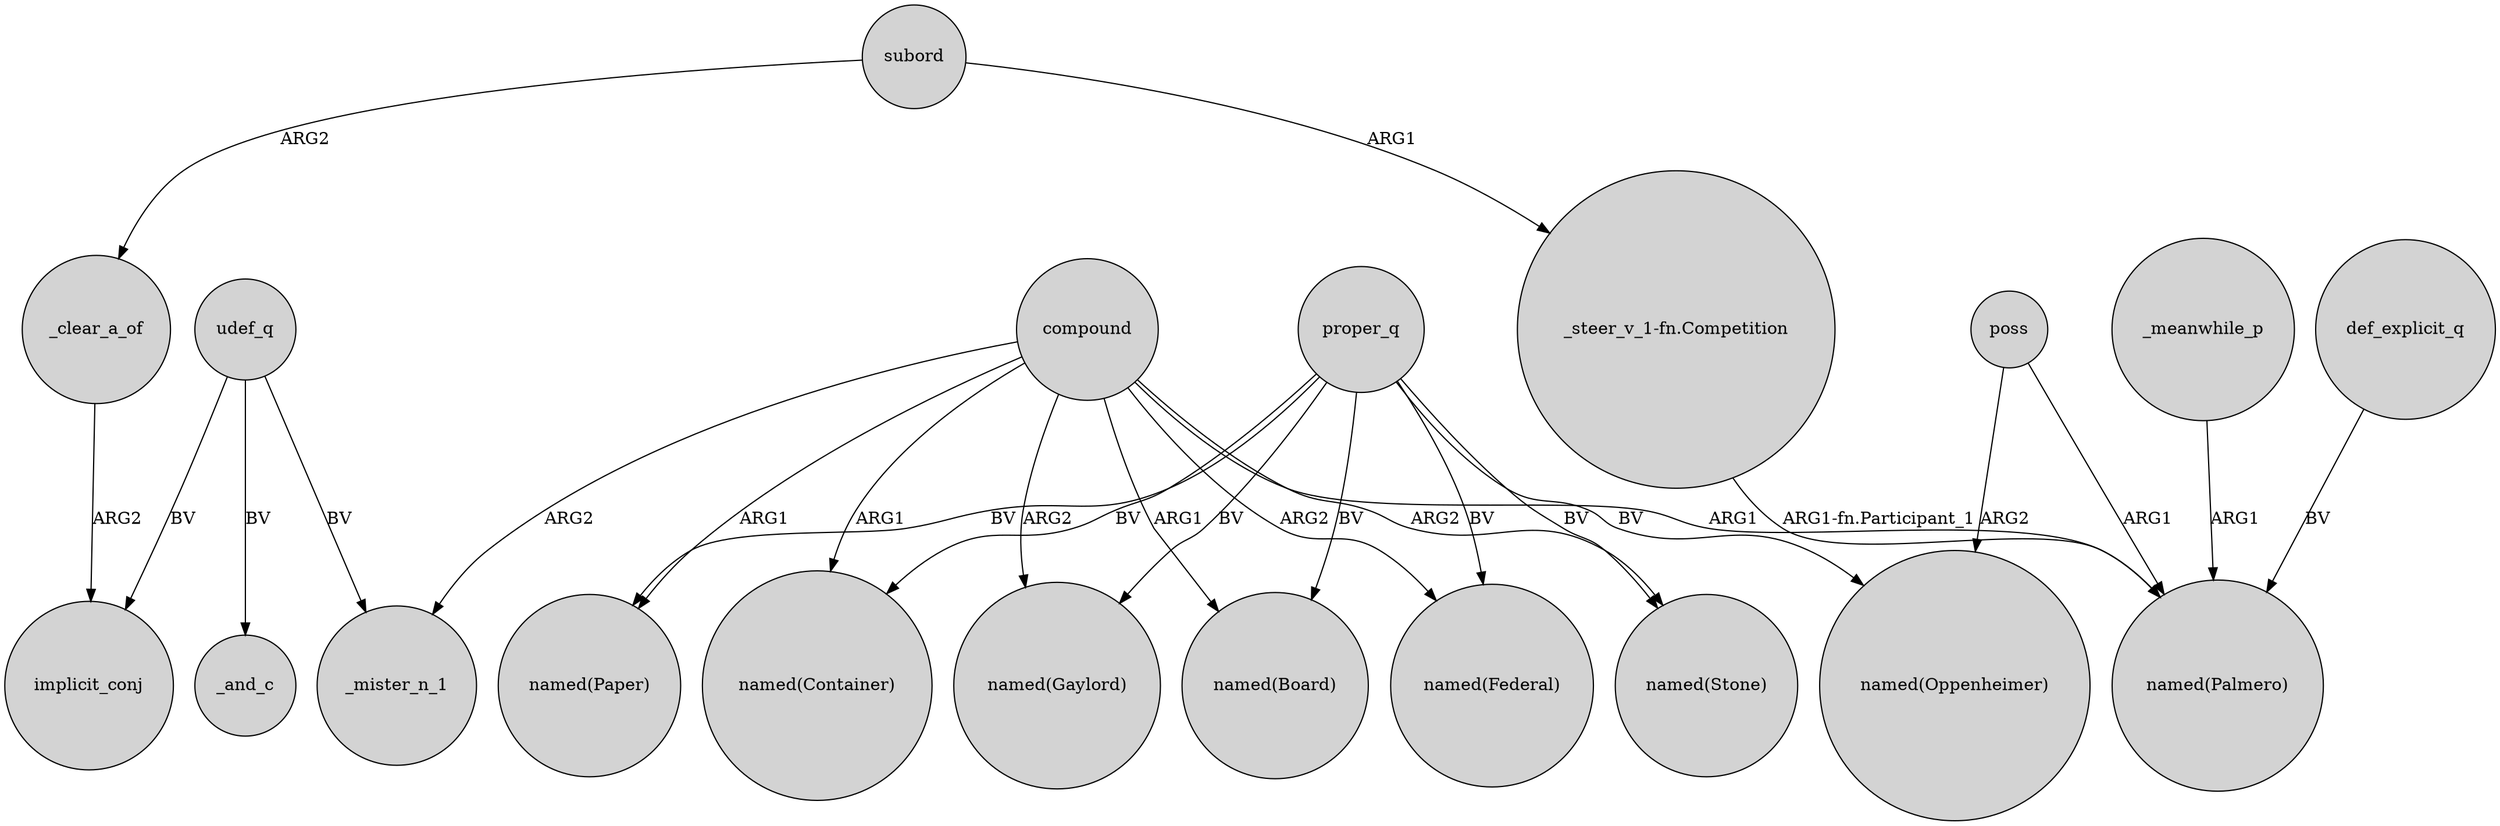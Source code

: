 digraph {
	node [shape=circle style=filled]
	subord -> _clear_a_of [label=ARG2]
	proper_q -> "named(Stone)" [label=BV]
	compound -> "named(Paper)" [label=ARG1]
	"_steer_v_1-fn.Competition" -> "named(Palmero)" [label="ARG1-fn.Participant_1"]
	compound -> _mister_n_1 [label=ARG2]
	_meanwhile_p -> "named(Palmero)" [label=ARG1]
	poss -> "named(Oppenheimer)" [label=ARG2]
	subord -> "_steer_v_1-fn.Competition" [label=ARG1]
	proper_q -> "named(Paper)" [label=BV]
	_clear_a_of -> implicit_conj [label=ARG2]
	compound -> "named(Federal)" [label=ARG2]
	compound -> "named(Stone)" [label=ARG2]
	udef_q -> _and_c [label=BV]
	udef_q -> _mister_n_1 [label=BV]
	proper_q -> "named(Federal)" [label=BV]
	compound -> "named(Gaylord)" [label=ARG2]
	poss -> "named(Palmero)" [label=ARG1]
	compound -> "named(Container)" [label=ARG1]
	compound -> "named(Palmero)" [label=ARG1]
	def_explicit_q -> "named(Palmero)" [label=BV]
	proper_q -> "named(Container)" [label=BV]
	proper_q -> "named(Oppenheimer)" [label=BV]
	proper_q -> "named(Gaylord)" [label=BV]
	proper_q -> "named(Board)" [label=BV]
	compound -> "named(Board)" [label=ARG1]
	udef_q -> implicit_conj [label=BV]
}
